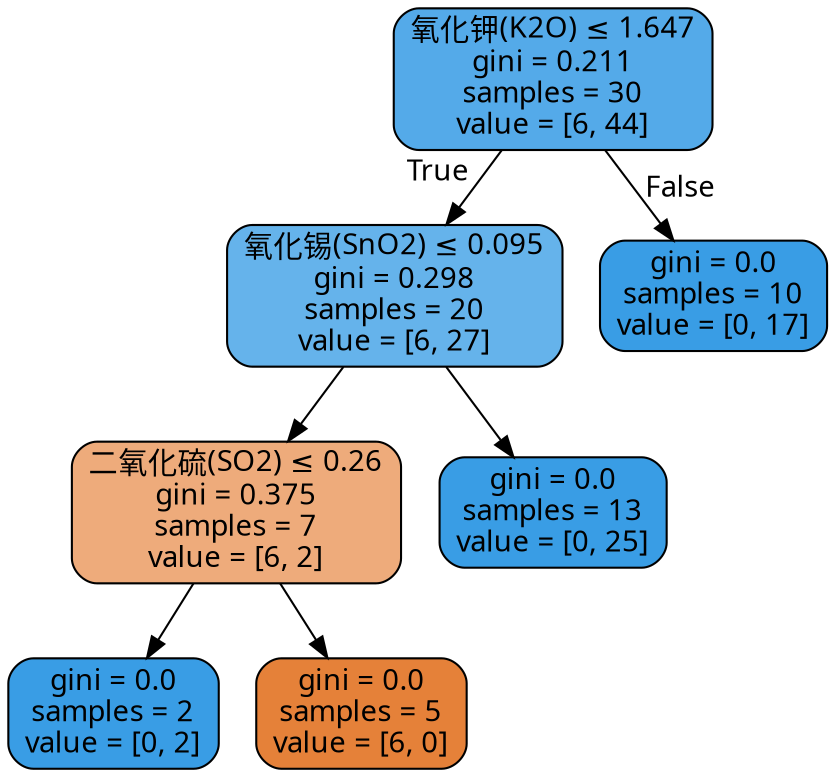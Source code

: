 digraph Tree {
node [shape=box, style="filled, rounded", color="black", fontname="DengXian"] ;
edge [fontname="DengXian"] ;
0 [label=<氧化钾(K2O) &le; 1.647<br/>gini = 0.211<br/>samples = 30<br/>value = [6, 44]>, fillcolor="#54aae9"] ;
1 [label=<氧化锡(SnO2) &le; 0.095<br/>gini = 0.298<br/>samples = 20<br/>value = [6, 27]>, fillcolor="#65b3eb"] ;
0 -> 1 [labeldistance=2.5, labelangle=45, headlabel="True"] ;
2 [label=<二氧化硫(SO2) &le; 0.26<br/>gini = 0.375<br/>samples = 7<br/>value = [6, 2]>, fillcolor="#eeab7b"] ;
1 -> 2 ;
3 [label=<gini = 0.0<br/>samples = 2<br/>value = [0, 2]>, fillcolor="#399de5"] ;
2 -> 3 ;
4 [label=<gini = 0.0<br/>samples = 5<br/>value = [6, 0]>, fillcolor="#e58139"] ;
2 -> 4 ;
5 [label=<gini = 0.0<br/>samples = 13<br/>value = [0, 25]>, fillcolor="#399de5"] ;
1 -> 5 ;
6 [label=<gini = 0.0<br/>samples = 10<br/>value = [0, 17]>, fillcolor="#399de5"] ;
0 -> 6 [labeldistance=2.5, labelangle=-45, headlabel="False"] ;
}